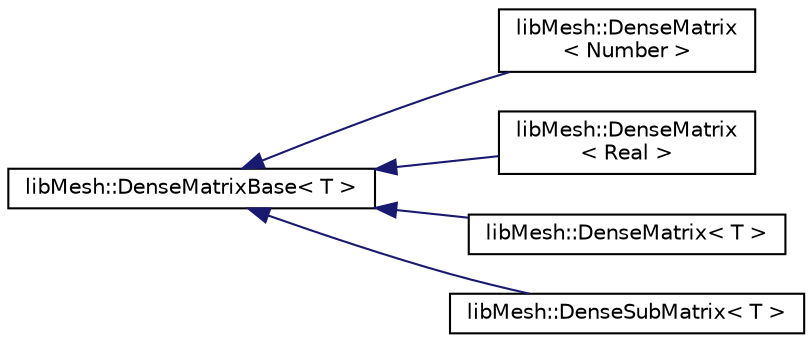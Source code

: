 digraph "类继承关系图"
{
 // INTERACTIVE_SVG=YES
  edge [fontname="Helvetica",fontsize="10",labelfontname="Helvetica",labelfontsize="10"];
  node [fontname="Helvetica",fontsize="10",shape=record];
  rankdir="LR";
  Node1 [label="libMesh::DenseMatrixBase\< T \>",height=0.2,width=0.4,color="black", fillcolor="white", style="filled",URL="$classlibMesh_1_1DenseMatrixBase.html",tooltip="为有限元类型的计算定义了一个抽象的稠密矩阵基类。例如 DenseSubMatrices 可以从这个类派生出来。 "];
  Node1 -> Node2 [dir="back",color="midnightblue",fontsize="10",style="solid",fontname="Helvetica"];
  Node2 [label="libMesh::DenseMatrix\l\< Number \>",height=0.2,width=0.4,color="black", fillcolor="white", style="filled",URL="$classlibMesh_1_1DenseMatrix.html"];
  Node1 -> Node3 [dir="back",color="midnightblue",fontsize="10",style="solid",fontname="Helvetica"];
  Node3 [label="libMesh::DenseMatrix\l\< Real \>",height=0.2,width=0.4,color="black", fillcolor="white", style="filled",URL="$classlibMesh_1_1DenseMatrix.html"];
  Node1 -> Node4 [dir="back",color="midnightblue",fontsize="10",style="solid",fontname="Helvetica"];
  Node4 [label="libMesh::DenseMatrix\< T \>",height=0.2,width=0.4,color="black", fillcolor="white", style="filled",URL="$classlibMesh_1_1DenseMatrix.html",tooltip="定义用于有限元类型计算的密集矩阵。 用于在求和成全局矩阵之前存储单元刚度矩阵。所有被覆盖的虚函数都记录在dense_matrix_base.h中。 "];
  Node1 -> Node5 [dir="back",color="midnightblue",fontsize="10",style="solid",fontname="Helvetica"];
  Node5 [label="libMesh::DenseSubMatrix\< T \>",height=0.2,width=0.4,color="black", fillcolor="white", style="filled",URL="$classlibMesh_1_1DenseSubMatrix.html",tooltip="为有限元类型的计算定义密集子矩阵。 在将元素刚度矩阵相加到全局矩阵之前存储非常有用，特别是在存在方程组时。 所有重写的虚拟函数在 dense_matrix_base.h 中有文档。 "];
}
